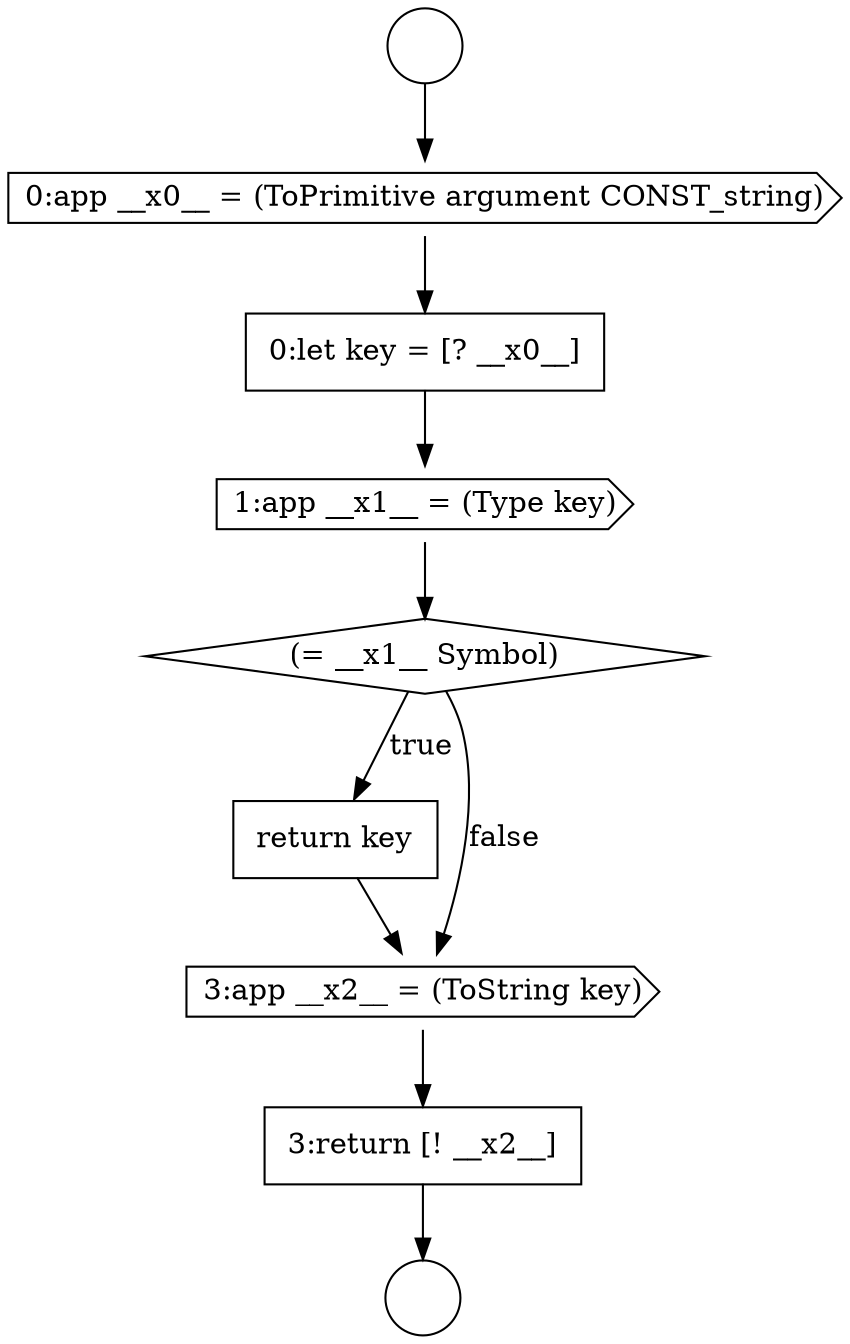 digraph {
  node666 [shape=none, margin=0, label=<<font color="black">
    <table border="0" cellborder="1" cellspacing="0" cellpadding="10">
      <tr><td align="left">return key</td></tr>
    </table>
  </font>> color="black" fillcolor="white" style=filled]
  node660 [shape=circle label=" " color="black" fillcolor="white" style=filled]
  node661 [shape=circle label=" " color="black" fillcolor="white" style=filled]
  node665 [shape=diamond, label=<<font color="black">(= __x1__ Symbol)</font>> color="black" fillcolor="white" style=filled]
  node662 [shape=cds, label=<<font color="black">0:app __x0__ = (ToPrimitive argument CONST_string)</font>> color="black" fillcolor="white" style=filled]
  node668 [shape=none, margin=0, label=<<font color="black">
    <table border="0" cellborder="1" cellspacing="0" cellpadding="10">
      <tr><td align="left">3:return [! __x2__]</td></tr>
    </table>
  </font>> color="black" fillcolor="white" style=filled]
  node663 [shape=none, margin=0, label=<<font color="black">
    <table border="0" cellborder="1" cellspacing="0" cellpadding="10">
      <tr><td align="left">0:let key = [? __x0__]</td></tr>
    </table>
  </font>> color="black" fillcolor="white" style=filled]
  node667 [shape=cds, label=<<font color="black">3:app __x2__ = (ToString key)</font>> color="black" fillcolor="white" style=filled]
  node664 [shape=cds, label=<<font color="black">1:app __x1__ = (Type key)</font>> color="black" fillcolor="white" style=filled]
  node664 -> node665 [ color="black"]
  node665 -> node666 [label=<<font color="black">true</font>> color="black"]
  node665 -> node667 [label=<<font color="black">false</font>> color="black"]
  node663 -> node664 [ color="black"]
  node668 -> node661 [ color="black"]
  node662 -> node663 [ color="black"]
  node667 -> node668 [ color="black"]
  node666 -> node667 [ color="black"]
  node660 -> node662 [ color="black"]
}
